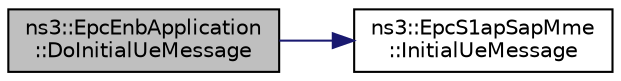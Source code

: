 digraph "ns3::EpcEnbApplication::DoInitialUeMessage"
{
 // LATEX_PDF_SIZE
  edge [fontname="Helvetica",fontsize="10",labelfontname="Helvetica",labelfontsize="10"];
  node [fontname="Helvetica",fontsize="10",shape=record];
  rankdir="LR";
  Node1 [label="ns3::EpcEnbApplication\l::DoInitialUeMessage",height=0.2,width=0.4,color="black", fillcolor="grey75", style="filled", fontcolor="black",tooltip="Initial UE message function."];
  Node1 -> Node2 [color="midnightblue",fontsize="10",style="solid",fontname="Helvetica"];
  Node2 [label="ns3::EpcS1apSapMme\l::InitialUeMessage",height=0.2,width=0.4,color="black", fillcolor="white", style="filled",URL="$classns3_1_1_epc_s1ap_sap_mme.html#ab83587be82f0b614df9addbe261f8052",tooltip=" "];
}

